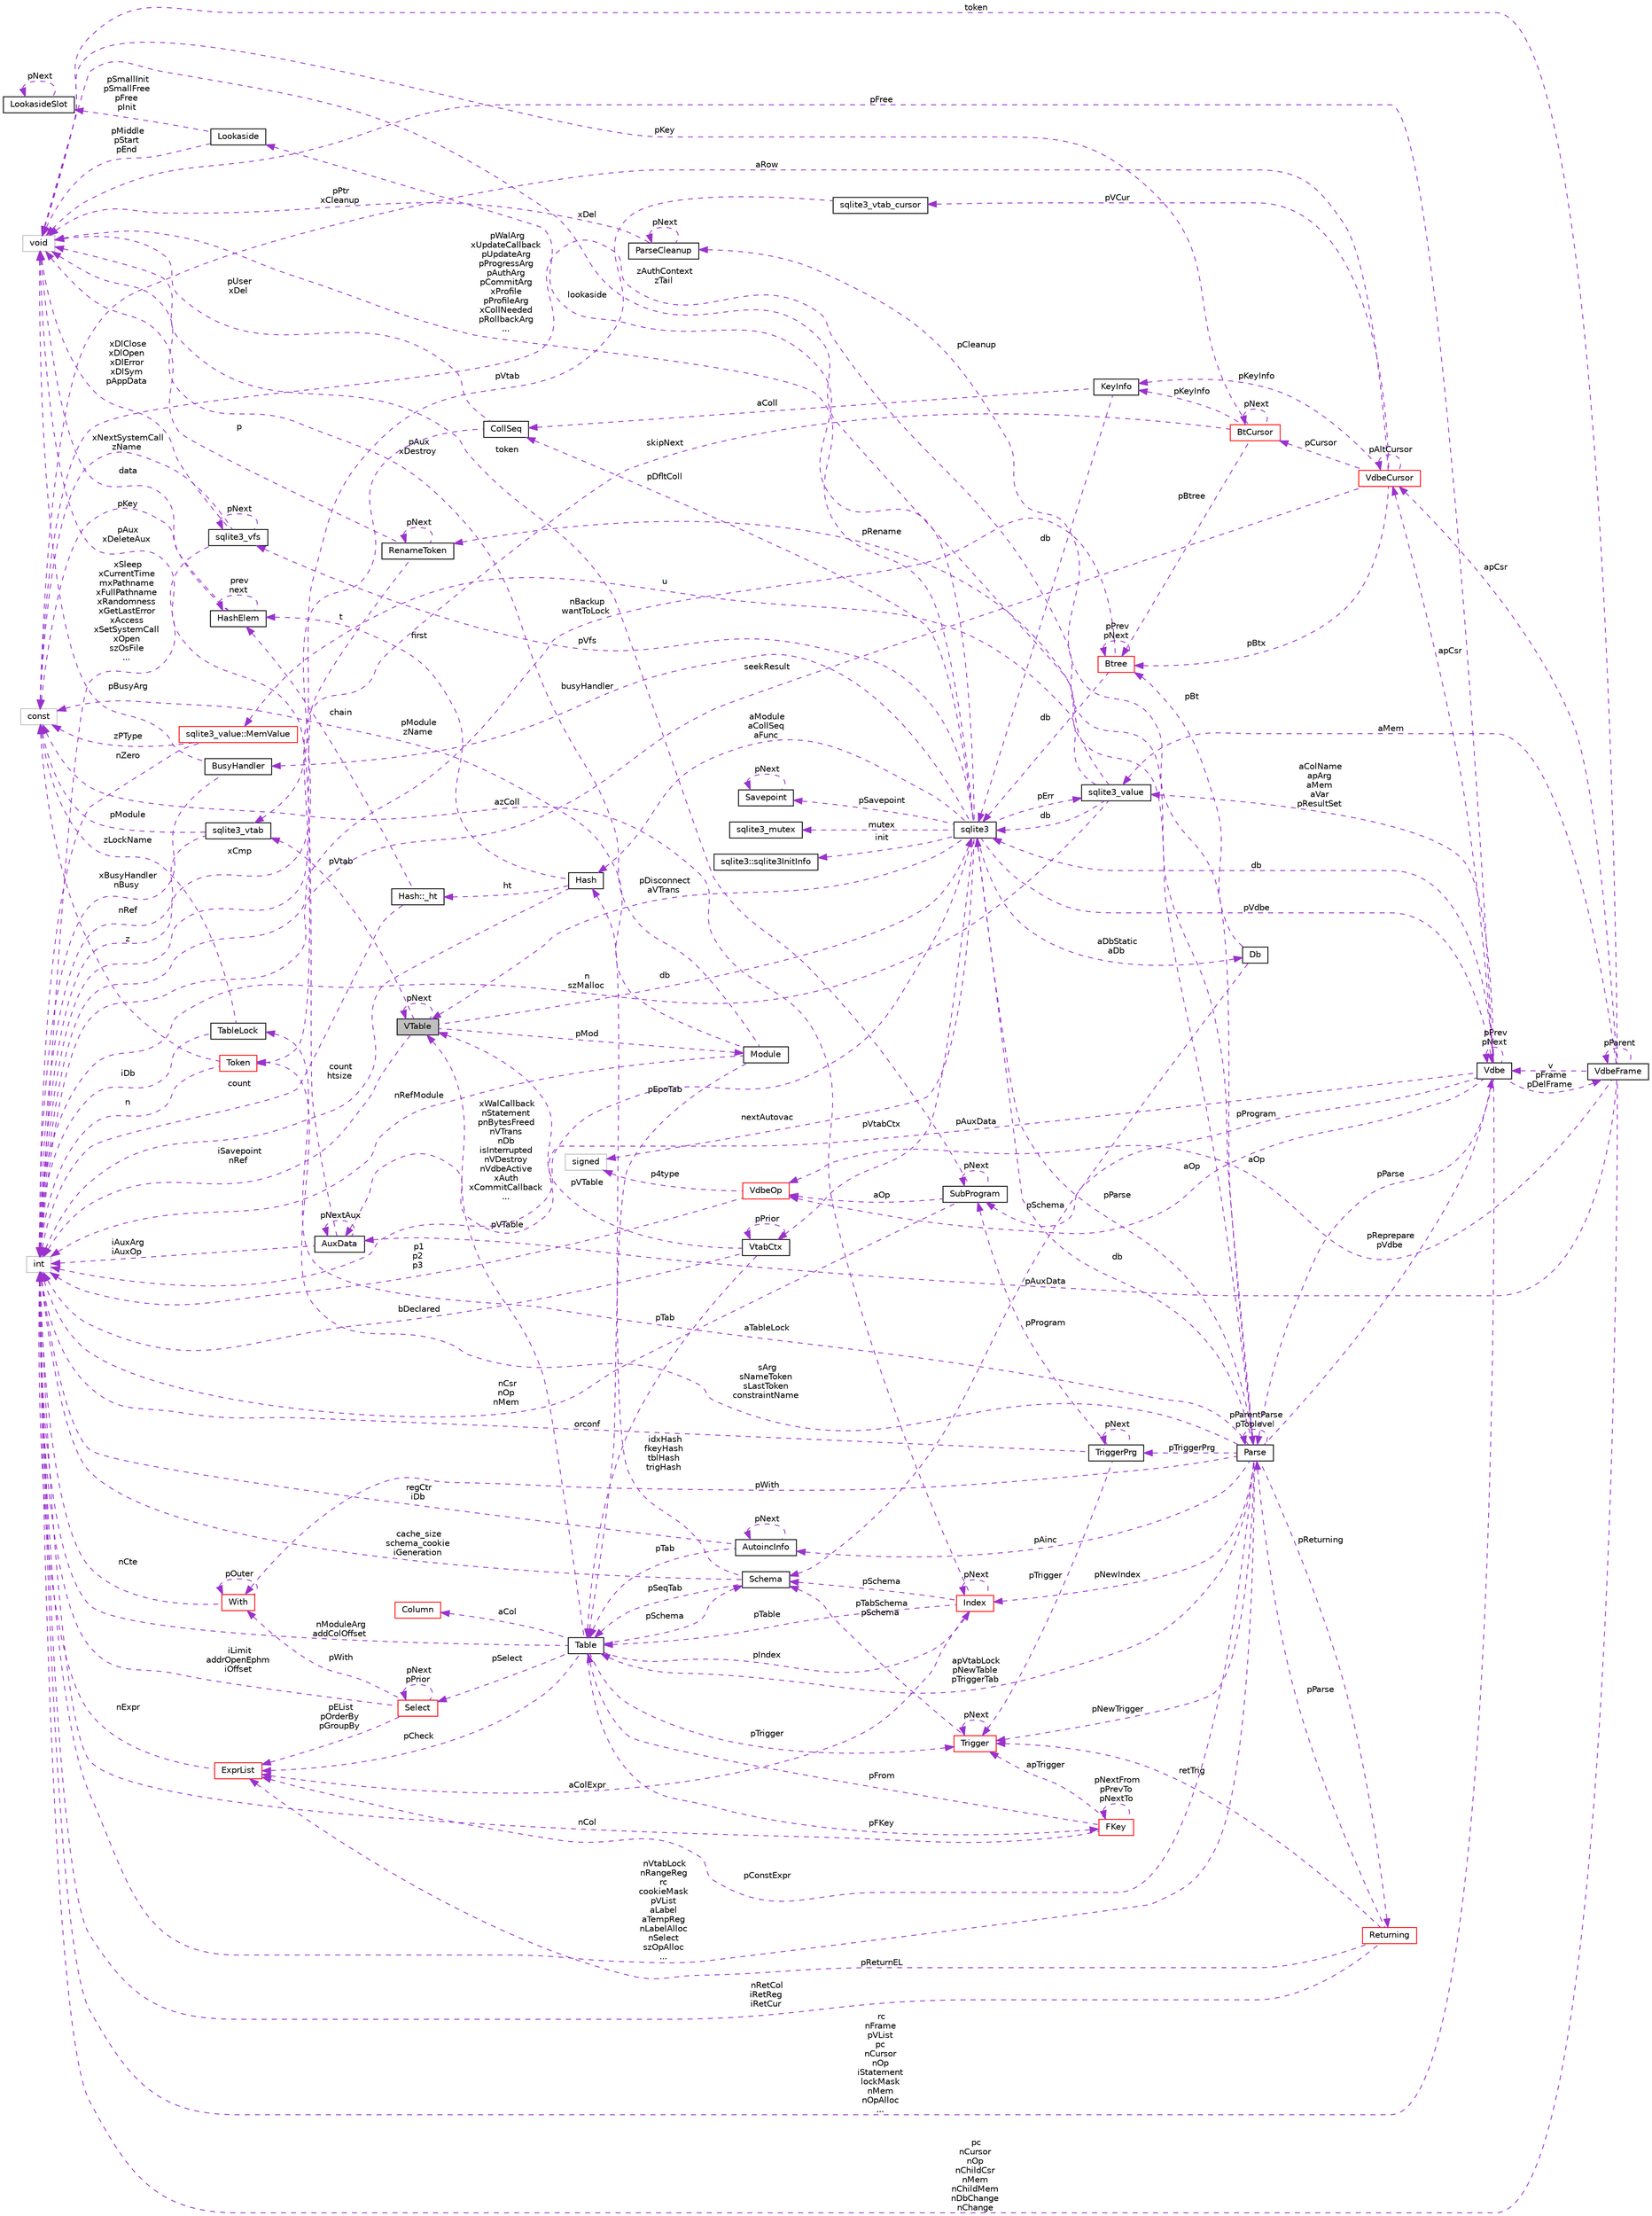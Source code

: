 digraph "VTable"
{
 // LATEX_PDF_SIZE
  edge [fontname="Helvetica",fontsize="10",labelfontname="Helvetica",labelfontsize="10"];
  node [fontname="Helvetica",fontsize="10",shape=record];
  rankdir="LR";
  Node1 [label="VTable",height=0.2,width=0.4,color="black", fillcolor="grey75", style="filled", fontcolor="black",tooltip=" "];
  Node2 -> Node1 [dir="back",color="darkorchid3",fontsize="10",style="dashed",label=" db" ,fontname="Helvetica"];
  Node2 [label="sqlite3",height=0.2,width=0.4,color="black", fillcolor="white", style="filled",URL="$structsqlite3.html",tooltip=" "];
  Node3 -> Node2 [dir="back",color="darkorchid3",fontsize="10",style="dashed",label=" pVdbe" ,fontname="Helvetica"];
  Node3 [label="Vdbe",height=0.2,width=0.4,color="black", fillcolor="white", style="filled",URL="$structVdbe.html",tooltip=" "];
  Node3 -> Node3 [dir="back",color="darkorchid3",fontsize="10",style="dashed",label=" pPrev\npNext" ,fontname="Helvetica"];
  Node2 -> Node3 [dir="back",color="darkorchid3",fontsize="10",style="dashed",label=" db" ,fontname="Helvetica"];
  Node4 -> Node3 [dir="back",color="darkorchid3",fontsize="10",style="dashed",label=" pFree" ,fontname="Helvetica"];
  Node4 [label="void",height=0.2,width=0.4,color="grey75", fillcolor="white", style="filled",tooltip=" "];
  Node5 -> Node3 [dir="back",color="darkorchid3",fontsize="10",style="dashed",label=" aColName\napArg\naMem\naVar\npResultSet" ,fontname="Helvetica"];
  Node5 [label="sqlite3_value",height=0.2,width=0.4,color="black", fillcolor="white", style="filled",URL="$structsqlite3__value.html",tooltip=" "];
  Node2 -> Node5 [dir="back",color="darkorchid3",fontsize="10",style="dashed",label=" db" ,fontname="Helvetica"];
  Node4 -> Node5 [dir="back",color="darkorchid3",fontsize="10",style="dashed",label=" xDel" ,fontname="Helvetica"];
  Node6 -> Node5 [dir="back",color="darkorchid3",fontsize="10",style="dashed",label=" u" ,fontname="Helvetica"];
  Node6 [label="sqlite3_value::MemValue",height=0.2,width=0.4,color="red", fillcolor="white", style="filled",URL="$unionsqlite3__value_1_1MemValue.html",tooltip=" "];
  Node7 -> Node6 [dir="back",color="darkorchid3",fontsize="10",style="dashed",label=" nZero" ,fontname="Helvetica"];
  Node7 [label="int",height=0.2,width=0.4,color="grey75", fillcolor="white", style="filled",tooltip=" "];
  Node8 -> Node6 [dir="back",color="darkorchid3",fontsize="10",style="dashed",label=" zPType" ,fontname="Helvetica"];
  Node8 [label="const",height=0.2,width=0.4,color="grey75", fillcolor="white", style="filled",tooltip=" "];
  Node7 -> Node5 [dir="back",color="darkorchid3",fontsize="10",style="dashed",label=" n\nszMalloc" ,fontname="Helvetica"];
  Node11 -> Node3 [dir="back",color="darkorchid3",fontsize="10",style="dashed",label=" pFrame\npDelFrame" ,fontname="Helvetica"];
  Node11 [label="VdbeFrame",height=0.2,width=0.4,color="black", fillcolor="white", style="filled",URL="$structVdbeFrame.html",tooltip=" "];
  Node3 -> Node11 [dir="back",color="darkorchid3",fontsize="10",style="dashed",label=" v" ,fontname="Helvetica"];
  Node4 -> Node11 [dir="back",color="darkorchid3",fontsize="10",style="dashed",label=" token" ,fontname="Helvetica"];
  Node5 -> Node11 [dir="back",color="darkorchid3",fontsize="10",style="dashed",label=" aMem" ,fontname="Helvetica"];
  Node11 -> Node11 [dir="back",color="darkorchid3",fontsize="10",style="dashed",label=" pParent" ,fontname="Helvetica"];
  Node7 -> Node11 [dir="back",color="darkorchid3",fontsize="10",style="dashed",label=" pc\nnCursor\nnOp\nnChildCsr\nnMem\nnChildMem\nnDbChange\nnChange" ,fontname="Helvetica"];
  Node12 -> Node11 [dir="back",color="darkorchid3",fontsize="10",style="dashed",label=" pAuxData" ,fontname="Helvetica"];
  Node12 [label="AuxData",height=0.2,width=0.4,color="black", fillcolor="white", style="filled",URL="$structAuxData.html",tooltip=" "];
  Node4 -> Node12 [dir="back",color="darkorchid3",fontsize="10",style="dashed",label=" pAux\nxDeleteAux" ,fontname="Helvetica"];
  Node7 -> Node12 [dir="back",color="darkorchid3",fontsize="10",style="dashed",label=" iAuxArg\niAuxOp" ,fontname="Helvetica"];
  Node12 -> Node12 [dir="back",color="darkorchid3",fontsize="10",style="dashed",label=" pNextAux" ,fontname="Helvetica"];
  Node13 -> Node11 [dir="back",color="darkorchid3",fontsize="10",style="dashed",label=" apCsr" ,fontname="Helvetica"];
  Node13 [label="VdbeCursor",height=0.2,width=0.4,color="red", fillcolor="white", style="filled",URL="$structVdbeCursor.html",tooltip=" "];
  Node14 -> Node13 [dir="back",color="darkorchid3",fontsize="10",style="dashed",label=" pCursor" ,fontname="Helvetica"];
  Node14 [label="BtCursor",height=0.2,width=0.4,color="red", fillcolor="white", style="filled",URL="$structBtCursor.html",tooltip=" "];
  Node14 -> Node14 [dir="back",color="darkorchid3",fontsize="10",style="dashed",label=" pNext" ,fontname="Helvetica"];
  Node4 -> Node14 [dir="back",color="darkorchid3",fontsize="10",style="dashed",label=" pKey" ,fontname="Helvetica"];
  Node7 -> Node14 [dir="back",color="darkorchid3",fontsize="10",style="dashed",label=" skipNext" ,fontname="Helvetica"];
  Node32 -> Node14 [dir="back",color="darkorchid3",fontsize="10",style="dashed",label=" pKeyInfo" ,fontname="Helvetica"];
  Node32 [label="KeyInfo",height=0.2,width=0.4,color="black", fillcolor="white", style="filled",URL="$structKeyInfo.html",tooltip=" "];
  Node2 -> Node32 [dir="back",color="darkorchid3",fontsize="10",style="dashed",label=" db" ,fontname="Helvetica"];
  Node33 -> Node32 [dir="back",color="darkorchid3",fontsize="10",style="dashed",label=" aColl" ,fontname="Helvetica"];
  Node33 [label="CollSeq",height=0.2,width=0.4,color="black", fillcolor="white", style="filled",URL="$structCollSeq.html",tooltip=" "];
  Node4 -> Node33 [dir="back",color="darkorchid3",fontsize="10",style="dashed",label=" pUser\nxDel" ,fontname="Helvetica"];
  Node7 -> Node33 [dir="back",color="darkorchid3",fontsize="10",style="dashed",label=" xCmp" ,fontname="Helvetica"];
  Node20 -> Node14 [dir="back",color="darkorchid3",fontsize="10",style="dashed",label=" pBtree" ,fontname="Helvetica"];
  Node20 [label="Btree",height=0.2,width=0.4,color="red", fillcolor="white", style="filled",URL="$structBtree.html",tooltip=" "];
  Node2 -> Node20 [dir="back",color="darkorchid3",fontsize="10",style="dashed",label=" db" ,fontname="Helvetica"];
  Node7 -> Node20 [dir="back",color="darkorchid3",fontsize="10",style="dashed",label=" nBackup\nwantToLock" ,fontname="Helvetica"];
  Node20 -> Node20 [dir="back",color="darkorchid3",fontsize="10",style="dashed",label=" pPrev\npNext" ,fontname="Helvetica"];
  Node7 -> Node13 [dir="back",color="darkorchid3",fontsize="10",style="dashed",label=" seekResult" ,fontname="Helvetica"];
  Node34 -> Node13 [dir="back",color="darkorchid3",fontsize="10",style="dashed",label=" pVCur" ,fontname="Helvetica"];
  Node34 [label="sqlite3_vtab_cursor",height=0.2,width=0.4,color="black", fillcolor="white", style="filled",URL="$structsqlite3__vtab__cursor.html",tooltip=" "];
  Node35 -> Node34 [dir="back",color="darkorchid3",fontsize="10",style="dashed",label=" pVtab" ,fontname="Helvetica"];
  Node35 [label="sqlite3_vtab",height=0.2,width=0.4,color="black", fillcolor="white", style="filled",URL="$structsqlite3__vtab.html",tooltip=" "];
  Node7 -> Node35 [dir="back",color="darkorchid3",fontsize="10",style="dashed",label=" nRef" ,fontname="Helvetica"];
  Node8 -> Node35 [dir="back",color="darkorchid3",fontsize="10",style="dashed",label=" pModule" ,fontname="Helvetica"];
  Node13 -> Node13 [dir="back",color="darkorchid3",fontsize="10",style="dashed",label=" pAltCursor" ,fontname="Helvetica"];
  Node32 -> Node13 [dir="back",color="darkorchid3",fontsize="10",style="dashed",label=" pKeyInfo" ,fontname="Helvetica"];
  Node20 -> Node13 [dir="back",color="darkorchid3",fontsize="10",style="dashed",label=" pBtx" ,fontname="Helvetica"];
  Node8 -> Node13 [dir="back",color="darkorchid3",fontsize="10",style="dashed",label=" aRow" ,fontname="Helvetica"];
  Node46 -> Node11 [dir="back",color="darkorchid3",fontsize="10",style="dashed",label=" aOp" ,fontname="Helvetica"];
  Node46 [label="VdbeOp",height=0.2,width=0.4,color="red", fillcolor="white", style="filled",URL="$structVdbeOp.html",tooltip=" "];
  Node7 -> Node46 [dir="back",color="darkorchid3",fontsize="10",style="dashed",label=" p1\np2\np3" ,fontname="Helvetica"];
  Node77 -> Node46 [dir="back",color="darkorchid3",fontsize="10",style="dashed",label=" p4type" ,fontname="Helvetica"];
  Node77 [label="signed",height=0.2,width=0.4,color="grey75", fillcolor="white", style="filled",tooltip=" "];
  Node7 -> Node3 [dir="back",color="darkorchid3",fontsize="10",style="dashed",label=" rc\nnFrame\npVList\npc\nnCursor\nnOp\niStatement\nlockMask\nnMem\nnOpAlloc\n..." ,fontname="Helvetica"];
  Node12 -> Node3 [dir="back",color="darkorchid3",fontsize="10",style="dashed",label=" pAuxData" ,fontname="Helvetica"];
  Node75 -> Node3 [dir="back",color="darkorchid3",fontsize="10",style="dashed",label=" pProgram" ,fontname="Helvetica"];
  Node75 [label="SubProgram",height=0.2,width=0.4,color="black", fillcolor="white", style="filled",URL="$structSubProgram.html",tooltip=" "];
  Node4 -> Node75 [dir="back",color="darkorchid3",fontsize="10",style="dashed",label=" token" ,fontname="Helvetica"];
  Node7 -> Node75 [dir="back",color="darkorchid3",fontsize="10",style="dashed",label=" nCsr\nnOp\nnMem" ,fontname="Helvetica"];
  Node75 -> Node75 [dir="back",color="darkorchid3",fontsize="10",style="dashed",label=" pNext" ,fontname="Helvetica"];
  Node46 -> Node75 [dir="back",color="darkorchid3",fontsize="10",style="dashed",label=" aOp" ,fontname="Helvetica"];
  Node13 -> Node3 [dir="back",color="darkorchid3",fontsize="10",style="dashed",label=" apCsr" ,fontname="Helvetica"];
  Node78 -> Node3 [dir="back",color="darkorchid3",fontsize="10",style="dashed",label=" pParse" ,fontname="Helvetica"];
  Node78 [label="Parse",height=0.2,width=0.4,color="black", fillcolor="white", style="filled",URL="$structParse.html",tooltip=" "];
  Node3 -> Node78 [dir="back",color="darkorchid3",fontsize="10",style="dashed",label=" pReprepare\npVdbe" ,fontname="Helvetica"];
  Node2 -> Node78 [dir="back",color="darkorchid3",fontsize="10",style="dashed",label=" db" ,fontname="Helvetica"];
  Node79 -> Node78 [dir="back",color="darkorchid3",fontsize="10",style="dashed",label=" pCleanup" ,fontname="Helvetica"];
  Node79 [label="ParseCleanup",height=0.2,width=0.4,color="black", fillcolor="white", style="filled",URL="$structParseCleanup.html",tooltip=" "];
  Node79 -> Node79 [dir="back",color="darkorchid3",fontsize="10",style="dashed",label=" pNext" ,fontname="Helvetica"];
  Node4 -> Node79 [dir="back",color="darkorchid3",fontsize="10",style="dashed",label=" pPtr\nxCleanup" ,fontname="Helvetica"];
  Node80 -> Node78 [dir="back",color="darkorchid3",fontsize="10",style="dashed",label=" aTableLock" ,fontname="Helvetica"];
  Node80 [label="TableLock",height=0.2,width=0.4,color="black", fillcolor="white", style="filled",URL="$structTableLock.html",tooltip=" "];
  Node7 -> Node80 [dir="back",color="darkorchid3",fontsize="10",style="dashed",label=" iDb" ,fontname="Helvetica"];
  Node8 -> Node80 [dir="back",color="darkorchid3",fontsize="10",style="dashed",label=" zLockName" ,fontname="Helvetica"];
  Node81 -> Node78 [dir="back",color="darkorchid3",fontsize="10",style="dashed",label=" sArg\nsNameToken\nsLastToken\nconstraintName" ,fontname="Helvetica"];
  Node81 [label="Token",height=0.2,width=0.4,color="red", fillcolor="white", style="filled",URL="$classToken.html",tooltip=" "];
  Node7 -> Node81 [dir="back",color="darkorchid3",fontsize="10",style="dashed",label=" n" ,fontname="Helvetica"];
  Node8 -> Node81 [dir="back",color="darkorchid3",fontsize="10",style="dashed",label=" z" ,fontname="Helvetica"];
  Node61 -> Node78 [dir="back",color="darkorchid3",fontsize="10",style="dashed",label=" pWith" ,fontname="Helvetica"];
  Node61 [label="With",height=0.2,width=0.4,color="red", fillcolor="white", style="filled",URL="$structWith.html",tooltip=" "];
  Node61 -> Node61 [dir="back",color="darkorchid3",fontsize="10",style="dashed",label=" pOuter" ,fontname="Helvetica"];
  Node7 -> Node61 [dir="back",color="darkorchid3",fontsize="10",style="dashed",label=" nCte" ,fontname="Helvetica"];
  Node7 -> Node78 [dir="back",color="darkorchid3",fontsize="10",style="dashed",label=" nVtabLock\nnRangeReg\nrc\ncookieMask\npVList\naLabel\naTempReg\nnLabelAlloc\nnSelect\nszOpAlloc\n..." ,fontname="Helvetica"];
  Node48 -> Node78 [dir="back",color="darkorchid3",fontsize="10",style="dashed",label=" apVtabLock\npNewTable\npTriggerTab" ,fontname="Helvetica"];
  Node48 [label="Table",height=0.2,width=0.4,color="black", fillcolor="white", style="filled",URL="$structTable.html",tooltip=" "];
  Node49 -> Node48 [dir="back",color="darkorchid3",fontsize="10",style="dashed",label=" pSchema" ,fontname="Helvetica"];
  Node49 [label="Schema",height=0.2,width=0.4,color="black", fillcolor="white", style="filled",URL="$structSchema.html",tooltip=" "];
  Node7 -> Node49 [dir="back",color="darkorchid3",fontsize="10",style="dashed",label=" cache_size\nschema_cookie\niGeneration" ,fontname="Helvetica"];
  Node48 -> Node49 [dir="back",color="darkorchid3",fontsize="10",style="dashed",label=" pSeqTab" ,fontname="Helvetica"];
  Node50 -> Node49 [dir="back",color="darkorchid3",fontsize="10",style="dashed",label=" idxHash\nfkeyHash\ntblHash\ntrigHash" ,fontname="Helvetica"];
  Node50 [label="Hash",height=0.2,width=0.4,color="black", fillcolor="white", style="filled",URL="$structHash.html",tooltip=" "];
  Node51 -> Node50 [dir="back",color="darkorchid3",fontsize="10",style="dashed",label=" ht" ,fontname="Helvetica"];
  Node51 [label="Hash::_ht",height=0.2,width=0.4,color="black", fillcolor="white", style="filled",URL="$structHash_1_1__ht.html",tooltip=" "];
  Node7 -> Node51 [dir="back",color="darkorchid3",fontsize="10",style="dashed",label=" count" ,fontname="Helvetica"];
  Node52 -> Node51 [dir="back",color="darkorchid3",fontsize="10",style="dashed",label=" chain" ,fontname="Helvetica"];
  Node52 [label="HashElem",height=0.2,width=0.4,color="black", fillcolor="white", style="filled",URL="$structHashElem.html",tooltip=" "];
  Node4 -> Node52 [dir="back",color="darkorchid3",fontsize="10",style="dashed",label=" data" ,fontname="Helvetica"];
  Node52 -> Node52 [dir="back",color="darkorchid3",fontsize="10",style="dashed",label=" prev\nnext" ,fontname="Helvetica"];
  Node8 -> Node52 [dir="back",color="darkorchid3",fontsize="10",style="dashed",label=" pKey" ,fontname="Helvetica"];
  Node7 -> Node50 [dir="back",color="darkorchid3",fontsize="10",style="dashed",label=" count\nhtsize" ,fontname="Helvetica"];
  Node52 -> Node50 [dir="back",color="darkorchid3",fontsize="10",style="dashed",label=" first" ,fontname="Helvetica"];
  Node53 -> Node48 [dir="back",color="darkorchid3",fontsize="10",style="dashed",label=" aCol" ,fontname="Helvetica"];
  Node53 [label="Column",height=0.2,width=0.4,color="red", fillcolor="white", style="filled",URL="$structColumn.html",tooltip=" "];
  Node70 -> Node48 [dir="back",color="darkorchid3",fontsize="10",style="dashed",label=" pFKey" ,fontname="Helvetica"];
  Node70 [label="FKey",height=0.2,width=0.4,color="red", fillcolor="white", style="filled",URL="$structFKey.html",tooltip=" "];
  Node70 -> Node70 [dir="back",color="darkorchid3",fontsize="10",style="dashed",label=" pNextFrom\npPrevTo\npNextTo" ,fontname="Helvetica"];
  Node7 -> Node70 [dir="back",color="darkorchid3",fontsize="10",style="dashed",label=" nCol" ,fontname="Helvetica"];
  Node48 -> Node70 [dir="back",color="darkorchid3",fontsize="10",style="dashed",label=" pFrom" ,fontname="Helvetica"];
  Node72 -> Node70 [dir="back",color="darkorchid3",fontsize="10",style="dashed",label=" apTrigger" ,fontname="Helvetica"];
  Node72 [label="Trigger",height=0.2,width=0.4,color="red", fillcolor="white", style="filled",URL="$structTrigger.html",tooltip=" "];
  Node49 -> Node72 [dir="back",color="darkorchid3",fontsize="10",style="dashed",label=" pTabSchema\npSchema" ,fontname="Helvetica"];
  Node72 -> Node72 [dir="back",color="darkorchid3",fontsize="10",style="dashed",label=" pNext" ,fontname="Helvetica"];
  Node1 -> Node48 [dir="back",color="darkorchid3",fontsize="10",style="dashed",label=" pVTable" ,fontname="Helvetica"];
  Node7 -> Node48 [dir="back",color="darkorchid3",fontsize="10",style="dashed",label=" nModuleArg\naddColOffset" ,fontname="Helvetica"];
  Node72 -> Node48 [dir="back",color="darkorchid3",fontsize="10",style="dashed",label=" pTrigger" ,fontname="Helvetica"];
  Node60 -> Node48 [dir="back",color="darkorchid3",fontsize="10",style="dashed",label=" pSelect" ,fontname="Helvetica"];
  Node60 [label="Select",height=0.2,width=0.4,color="red", fillcolor="white", style="filled",URL="$structSelect.html",tooltip=" "];
  Node61 -> Node60 [dir="back",color="darkorchid3",fontsize="10",style="dashed",label=" pWith" ,fontname="Helvetica"];
  Node7 -> Node60 [dir="back",color="darkorchid3",fontsize="10",style="dashed",label=" iLimit\naddrOpenEphm\niOffset" ,fontname="Helvetica"];
  Node60 -> Node60 [dir="back",color="darkorchid3",fontsize="10",style="dashed",label=" pNext\npPrior" ,fontname="Helvetica"];
  Node58 -> Node60 [dir="back",color="darkorchid3",fontsize="10",style="dashed",label=" pEList\npOrderBy\npGroupBy" ,fontname="Helvetica"];
  Node58 [label="ExprList",height=0.2,width=0.4,color="red", fillcolor="white", style="filled",URL="$structExprList.html",tooltip=" "];
  Node7 -> Node58 [dir="back",color="darkorchid3",fontsize="10",style="dashed",label=" nExpr" ,fontname="Helvetica"];
  Node58 -> Node48 [dir="back",color="darkorchid3",fontsize="10",style="dashed",label=" pCheck" ,fontname="Helvetica"];
  Node68 -> Node48 [dir="back",color="darkorchid3",fontsize="10",style="dashed",label=" pIndex" ,fontname="Helvetica"];
  Node68 [label="Index",height=0.2,width=0.4,color="red", fillcolor="white", style="filled",URL="$structIndex.html",tooltip=" "];
  Node49 -> Node68 [dir="back",color="darkorchid3",fontsize="10",style="dashed",label=" pSchema" ,fontname="Helvetica"];
  Node48 -> Node68 [dir="back",color="darkorchid3",fontsize="10",style="dashed",label=" pTable" ,fontname="Helvetica"];
  Node58 -> Node68 [dir="back",color="darkorchid3",fontsize="10",style="dashed",label=" aColExpr" ,fontname="Helvetica"];
  Node8 -> Node68 [dir="back",color="darkorchid3",fontsize="10",style="dashed",label=" azColl" ,fontname="Helvetica"];
  Node68 -> Node68 [dir="back",color="darkorchid3",fontsize="10",style="dashed",label=" pNext" ,fontname="Helvetica"];
  Node72 -> Node78 [dir="back",color="darkorchid3",fontsize="10",style="dashed",label=" pNewTrigger" ,fontname="Helvetica"];
  Node95 -> Node78 [dir="back",color="darkorchid3",fontsize="10",style="dashed",label=" pTriggerPrg" ,fontname="Helvetica"];
  Node95 [label="TriggerPrg",height=0.2,width=0.4,color="black", fillcolor="white", style="filled",URL="$structTriggerPrg.html",tooltip=" "];
  Node7 -> Node95 [dir="back",color="darkorchid3",fontsize="10",style="dashed",label=" orconf" ,fontname="Helvetica"];
  Node75 -> Node95 [dir="back",color="darkorchid3",fontsize="10",style="dashed",label=" pProgram" ,fontname="Helvetica"];
  Node72 -> Node95 [dir="back",color="darkorchid3",fontsize="10",style="dashed",label=" pTrigger" ,fontname="Helvetica"];
  Node95 -> Node95 [dir="back",color="darkorchid3",fontsize="10",style="dashed",label=" pNext" ,fontname="Helvetica"];
  Node96 -> Node78 [dir="back",color="darkorchid3",fontsize="10",style="dashed",label=" pRename" ,fontname="Helvetica"];
  Node96 [label="RenameToken",height=0.2,width=0.4,color="black", fillcolor="white", style="filled",URL="$structRenameToken.html",tooltip=" "];
  Node81 -> Node96 [dir="back",color="darkorchid3",fontsize="10",style="dashed",label=" t" ,fontname="Helvetica"];
  Node4 -> Node96 [dir="back",color="darkorchid3",fontsize="10",style="dashed",label=" p" ,fontname="Helvetica"];
  Node96 -> Node96 [dir="back",color="darkorchid3",fontsize="10",style="dashed",label=" pNext" ,fontname="Helvetica"];
  Node68 -> Node78 [dir="back",color="darkorchid3",fontsize="10",style="dashed",label=" pNewIndex" ,fontname="Helvetica"];
  Node8 -> Node78 [dir="back",color="darkorchid3",fontsize="10",style="dashed",label=" zAuthContext\nzTail" ,fontname="Helvetica"];
  Node97 -> Node78 [dir="back",color="darkorchid3",fontsize="10",style="dashed",label=" pReturning" ,fontname="Helvetica"];
  Node97 [label="Returning",height=0.2,width=0.4,color="red", fillcolor="white", style="filled",URL="$structReturning.html",tooltip=" "];
  Node7 -> Node97 [dir="back",color="darkorchid3",fontsize="10",style="dashed",label=" nRetCol\niRetReg\niRetCur" ,fontname="Helvetica"];
  Node72 -> Node97 [dir="back",color="darkorchid3",fontsize="10",style="dashed",label=" retTrig" ,fontname="Helvetica"];
  Node58 -> Node97 [dir="back",color="darkorchid3",fontsize="10",style="dashed",label=" pReturnEL" ,fontname="Helvetica"];
  Node78 -> Node97 [dir="back",color="darkorchid3",fontsize="10",style="dashed",label=" pParse" ,fontname="Helvetica"];
  Node98 -> Node78 [dir="back",color="darkorchid3",fontsize="10",style="dashed",label=" pAinc" ,fontname="Helvetica"];
  Node98 [label="AutoincInfo",height=0.2,width=0.4,color="black", fillcolor="white", style="filled",URL="$structAutoincInfo.html",tooltip=" "];
  Node7 -> Node98 [dir="back",color="darkorchid3",fontsize="10",style="dashed",label=" regCtr\niDb" ,fontname="Helvetica"];
  Node48 -> Node98 [dir="back",color="darkorchid3",fontsize="10",style="dashed",label=" pTab" ,fontname="Helvetica"];
  Node98 -> Node98 [dir="back",color="darkorchid3",fontsize="10",style="dashed",label=" pNext" ,fontname="Helvetica"];
  Node58 -> Node78 [dir="back",color="darkorchid3",fontsize="10",style="dashed",label=" pConstExpr" ,fontname="Helvetica"];
  Node78 -> Node78 [dir="back",color="darkorchid3",fontsize="10",style="dashed",label=" pParentParse\npToplevel" ,fontname="Helvetica"];
  Node46 -> Node3 [dir="back",color="darkorchid3",fontsize="10",style="dashed",label=" aOp" ,fontname="Helvetica"];
  Node99 -> Node2 [dir="back",color="darkorchid3",fontsize="10",style="dashed",label=" pSavepoint" ,fontname="Helvetica"];
  Node99 [label="Savepoint",height=0.2,width=0.4,color="black", fillcolor="white", style="filled",URL="$structSavepoint.html",tooltip=" "];
  Node99 -> Node99 [dir="back",color="darkorchid3",fontsize="10",style="dashed",label=" pNext" ,fontname="Helvetica"];
  Node4 -> Node2 [dir="back",color="darkorchid3",fontsize="10",style="dashed",label=" pWalArg\nxUpdateCallback\npUpdateArg\npProgressArg\npAuthArg\npCommitArg\nxProfile\npProfileArg\nxCollNeeded\npRollbackArg\n..." ,fontname="Helvetica"];
  Node100 -> Node2 [dir="back",color="darkorchid3",fontsize="10",style="dashed",label=" lookaside" ,fontname="Helvetica"];
  Node100 [label="Lookaside",height=0.2,width=0.4,color="black", fillcolor="white", style="filled",URL="$structLookaside.html",tooltip=" "];
  Node4 -> Node100 [dir="back",color="darkorchid3",fontsize="10",style="dashed",label=" pMiddle\npStart\npEnd" ,fontname="Helvetica"];
  Node101 -> Node100 [dir="back",color="darkorchid3",fontsize="10",style="dashed",label=" pSmallInit\npSmallFree\npFree\npInit" ,fontname="Helvetica"];
  Node101 [label="LookasideSlot",height=0.2,width=0.4,color="black", fillcolor="white", style="filled",URL="$structLookasideSlot.html",tooltip=" "];
  Node101 -> Node101 [dir="back",color="darkorchid3",fontsize="10",style="dashed",label=" pNext" ,fontname="Helvetica"];
  Node5 -> Node2 [dir="back",color="darkorchid3",fontsize="10",style="dashed",label=" pErr" ,fontname="Helvetica"];
  Node18 -> Node2 [dir="back",color="darkorchid3",fontsize="10",style="dashed",label=" mutex" ,fontname="Helvetica"];
  Node18 [label="sqlite3_mutex",height=0.2,width=0.4,color="black", fillcolor="white", style="filled",URL="$structsqlite3__mutex.html",tooltip=" "];
  Node28 -> Node2 [dir="back",color="darkorchid3",fontsize="10",style="dashed",label=" pVfs" ,fontname="Helvetica"];
  Node28 [label="sqlite3_vfs",height=0.2,width=0.4,color="black", fillcolor="white", style="filled",URL="$structsqlite3__vfs.html",tooltip=" "];
  Node4 -> Node28 [dir="back",color="darkorchid3",fontsize="10",style="dashed",label=" xDlClose\nxDlOpen\nxDlError\nxDlSym\npAppData" ,fontname="Helvetica"];
  Node28 -> Node28 [dir="back",color="darkorchid3",fontsize="10",style="dashed",label=" pNext" ,fontname="Helvetica"];
  Node7 -> Node28 [dir="back",color="darkorchid3",fontsize="10",style="dashed",label=" xSleep\nxCurrentTime\nmxPathname\nxFullPathname\nxRandomness\nxGetLastError\nxAccess\nxSetSystemCall\nxOpen\nszOsFile\n..." ,fontname="Helvetica"];
  Node8 -> Node28 [dir="back",color="darkorchid3",fontsize="10",style="dashed",label=" xNextSystemCall\nzName" ,fontname="Helvetica"];
  Node102 -> Node2 [dir="back",color="darkorchid3",fontsize="10",style="dashed",label=" init" ,fontname="Helvetica"];
  Node102 [label="sqlite3::sqlite3InitInfo",height=0.2,width=0.4,color="black", fillcolor="white", style="filled",URL="$structsqlite3_1_1sqlite3InitInfo.html",tooltip=" "];
  Node103 -> Node2 [dir="back",color="darkorchid3",fontsize="10",style="dashed",label=" busyHandler" ,fontname="Helvetica"];
  Node103 [label="BusyHandler",height=0.2,width=0.4,color="black", fillcolor="white", style="filled",URL="$structBusyHandler.html",tooltip=" "];
  Node4 -> Node103 [dir="back",color="darkorchid3",fontsize="10",style="dashed",label=" pBusyArg" ,fontname="Helvetica"];
  Node7 -> Node103 [dir="back",color="darkorchid3",fontsize="10",style="dashed",label=" xBusyHandler\nnBusy" ,fontname="Helvetica"];
  Node104 -> Node2 [dir="back",color="darkorchid3",fontsize="10",style="dashed",label=" pVtabCtx" ,fontname="Helvetica"];
  Node104 [label="VtabCtx",height=0.2,width=0.4,color="black", fillcolor="white", style="filled",URL="$structVtabCtx.html",tooltip=" "];
  Node104 -> Node104 [dir="back",color="darkorchid3",fontsize="10",style="dashed",label=" pPrior" ,fontname="Helvetica"];
  Node7 -> Node104 [dir="back",color="darkorchid3",fontsize="10",style="dashed",label=" bDeclared" ,fontname="Helvetica"];
  Node1 -> Node104 [dir="back",color="darkorchid3",fontsize="10",style="dashed",label=" pVTable" ,fontname="Helvetica"];
  Node48 -> Node104 [dir="back",color="darkorchid3",fontsize="10",style="dashed",label=" pTab" ,fontname="Helvetica"];
  Node33 -> Node2 [dir="back",color="darkorchid3",fontsize="10",style="dashed",label=" pDfltColl" ,fontname="Helvetica"];
  Node1 -> Node2 [dir="back",color="darkorchid3",fontsize="10",style="dashed",label=" pDisconnect\naVTrans" ,fontname="Helvetica"];
  Node7 -> Node2 [dir="back",color="darkorchid3",fontsize="10",style="dashed",label=" xWalCallback\nnStatement\npnBytesFreed\nnVTrans\nnDb\nisInterrupted\nnVDestroy\nnVdbeActive\nxAuth\nxCommitCallback\n..." ,fontname="Helvetica"];
  Node77 -> Node2 [dir="back",color="darkorchid3",fontsize="10",style="dashed",label=" nextAutovac" ,fontname="Helvetica"];
  Node105 -> Node2 [dir="back",color="darkorchid3",fontsize="10",style="dashed",label=" aDbStatic\naDb" ,fontname="Helvetica"];
  Node105 [label="Db",height=0.2,width=0.4,color="black", fillcolor="white", style="filled",URL="$structDb.html",tooltip=" "];
  Node49 -> Node105 [dir="back",color="darkorchid3",fontsize="10",style="dashed",label=" pSchema" ,fontname="Helvetica"];
  Node20 -> Node105 [dir="back",color="darkorchid3",fontsize="10",style="dashed",label=" pBt" ,fontname="Helvetica"];
  Node50 -> Node2 [dir="back",color="darkorchid3",fontsize="10",style="dashed",label=" aModule\naCollSeq\naFunc" ,fontname="Helvetica"];
  Node78 -> Node2 [dir="back",color="darkorchid3",fontsize="10",style="dashed",label=" pParse" ,fontname="Helvetica"];
  Node1 -> Node1 [dir="back",color="darkorchid3",fontsize="10",style="dashed",label=" pNext" ,fontname="Helvetica"];
  Node7 -> Node1 [dir="back",color="darkorchid3",fontsize="10",style="dashed",label=" iSavepoint\nnRef" ,fontname="Helvetica"];
  Node106 -> Node1 [dir="back",color="darkorchid3",fontsize="10",style="dashed",label=" pMod" ,fontname="Helvetica"];
  Node106 [label="Module",height=0.2,width=0.4,color="black", fillcolor="white", style="filled",URL="$structModule.html",tooltip=" "];
  Node4 -> Node106 [dir="back",color="darkorchid3",fontsize="10",style="dashed",label=" pAux\nxDestroy" ,fontname="Helvetica"];
  Node7 -> Node106 [dir="back",color="darkorchid3",fontsize="10",style="dashed",label=" nRefModule" ,fontname="Helvetica"];
  Node48 -> Node106 [dir="back",color="darkorchid3",fontsize="10",style="dashed",label=" pEpoTab" ,fontname="Helvetica"];
  Node8 -> Node106 [dir="back",color="darkorchid3",fontsize="10",style="dashed",label=" pModule\nzName" ,fontname="Helvetica"];
  Node35 -> Node1 [dir="back",color="darkorchid3",fontsize="10",style="dashed",label=" pVtab" ,fontname="Helvetica"];
}

